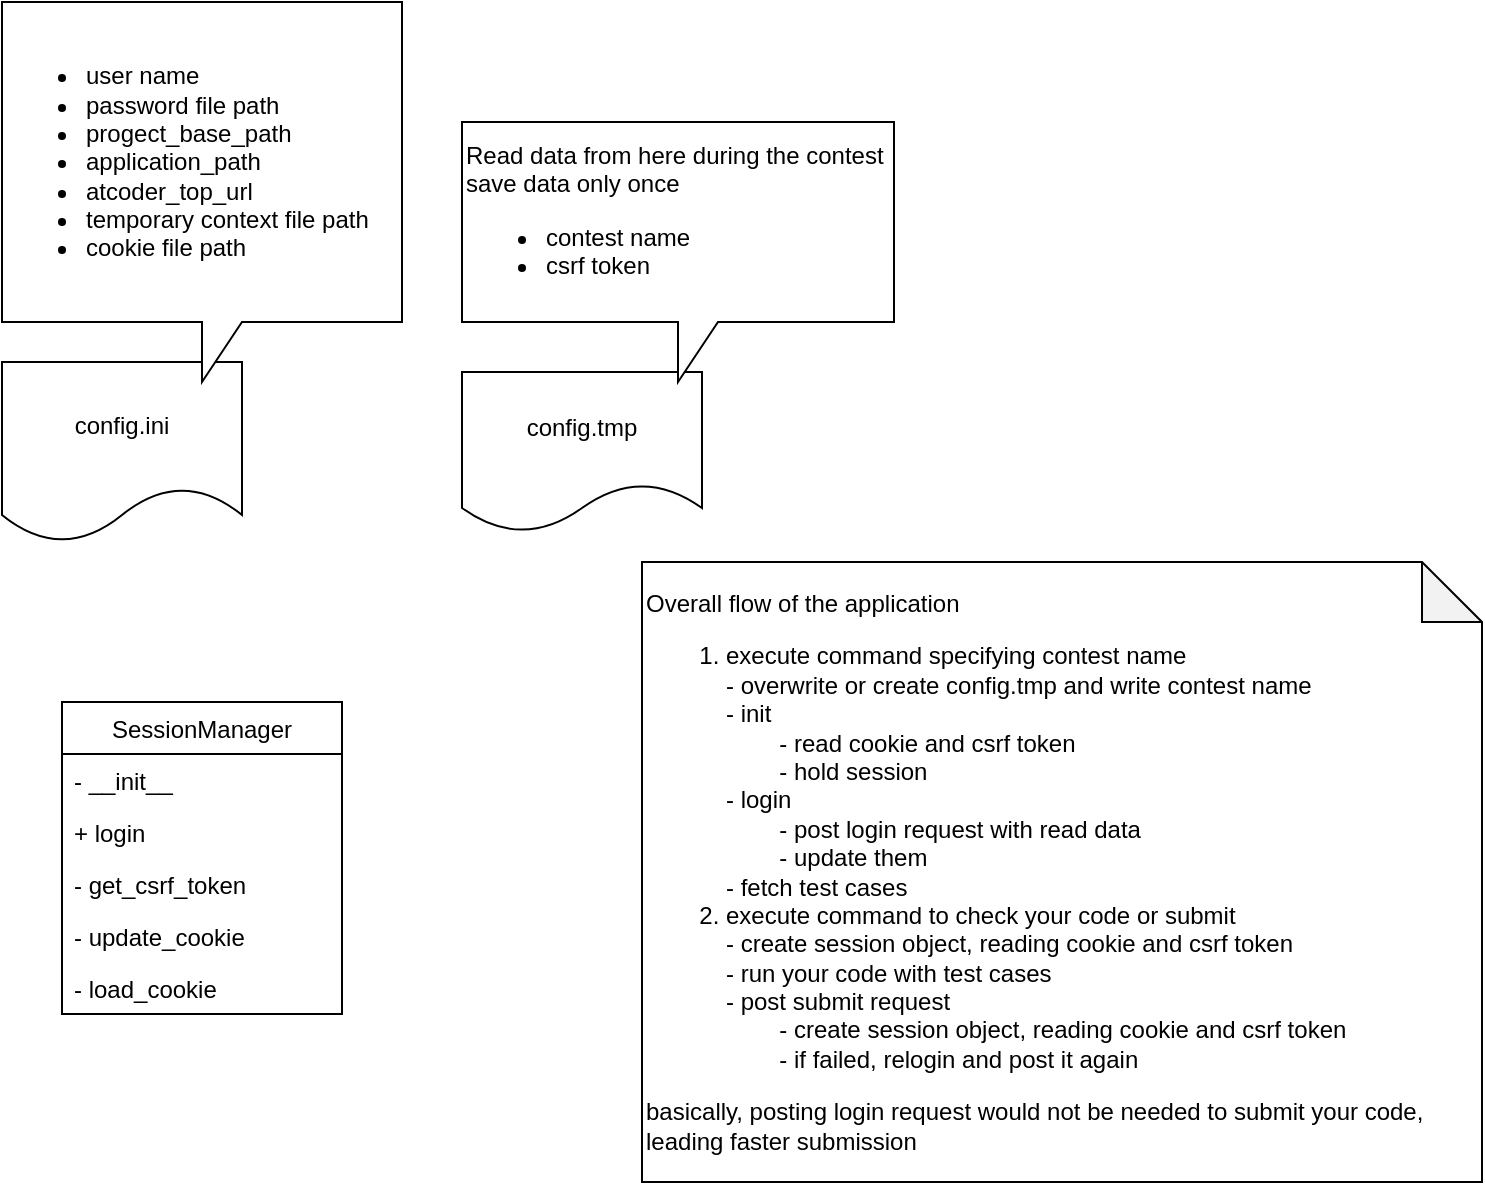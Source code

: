 <mxfile>
    <diagram id="VK7KH8LcjsUrmbXK_2rW" name="Page-1">
        <mxGraphModel dx="1204" dy="790" grid="1" gridSize="10" guides="1" tooltips="1" connect="1" arrows="1" fold="1" page="1" pageScale="1" pageWidth="827" pageHeight="1169" math="0" shadow="0">
            <root>
                <mxCell id="0"/>
                <mxCell id="1" parent="0"/>
                <mxCell id="2" value="config.ini" style="shape=document;whiteSpace=wrap;html=1;boundedLbl=1;" vertex="1" parent="1">
                    <mxGeometry x="50" y="200" width="120" height="90" as="geometry"/>
                </mxCell>
                <mxCell id="3" value="&lt;ul&gt;&lt;li&gt;user name&lt;/li&gt;&lt;li&gt;password file path&lt;/li&gt;&lt;li&gt;progect_base_path&lt;/li&gt;&lt;li&gt;application_path&lt;/li&gt;&lt;li&gt;atcoder_top_url&lt;/li&gt;&lt;li&gt;temporary context file path&lt;/li&gt;&lt;li&gt;cookie file path&lt;/li&gt;&lt;/ul&gt;" style="shape=callout;whiteSpace=wrap;html=1;perimeter=calloutPerimeter;align=left;" vertex="1" parent="1">
                    <mxGeometry x="50" y="20" width="200" height="190" as="geometry"/>
                </mxCell>
                <mxCell id="4" value="config.tmp" style="shape=document;whiteSpace=wrap;html=1;boundedLbl=1;" vertex="1" parent="1">
                    <mxGeometry x="280" y="205" width="120" height="80" as="geometry"/>
                </mxCell>
                <mxCell id="5" value="&lt;div&gt;Read data from here during the contest&lt;/div&gt;&lt;div&gt;save data only once&lt;/div&gt;&lt;ul&gt;&lt;li&gt;contest name&lt;/li&gt;&lt;li&gt;csrf token&lt;/li&gt;&lt;/ul&gt;" style="shape=callout;whiteSpace=wrap;html=1;perimeter=calloutPerimeter;align=left;" vertex="1" parent="1">
                    <mxGeometry x="280" y="80" width="216" height="130" as="geometry"/>
                </mxCell>
                <mxCell id="9" value="SessionManager" style="swimlane;fontStyle=0;childLayout=stackLayout;horizontal=1;startSize=26;horizontalStack=0;resizeParent=1;resizeParentMax=0;resizeLast=0;collapsible=1;marginBottom=0;" vertex="1" parent="1">
                    <mxGeometry x="80" y="370" width="140" height="156" as="geometry">
                        <mxRectangle x="80" y="370" width="50" height="26" as="alternateBounds"/>
                    </mxGeometry>
                </mxCell>
                <mxCell id="10" value="- __init__" style="text;strokeColor=none;fillColor=none;align=left;verticalAlign=top;spacingLeft=4;spacingRight=4;overflow=hidden;rotatable=0;points=[[0,0.5],[1,0.5]];portConstraint=eastwest;" vertex="1" parent="9">
                    <mxGeometry y="26" width="140" height="26" as="geometry"/>
                </mxCell>
                <mxCell id="11" value="+ login" style="text;strokeColor=none;fillColor=none;align=left;verticalAlign=top;spacingLeft=4;spacingRight=4;overflow=hidden;rotatable=0;points=[[0,0.5],[1,0.5]];portConstraint=eastwest;" vertex="1" parent="9">
                    <mxGeometry y="52" width="140" height="26" as="geometry"/>
                </mxCell>
                <mxCell id="12" value="- get_csrf_token" style="text;strokeColor=none;fillColor=none;align=left;verticalAlign=top;spacingLeft=4;spacingRight=4;overflow=hidden;rotatable=0;points=[[0,0.5],[1,0.5]];portConstraint=eastwest;" vertex="1" parent="9">
                    <mxGeometry y="78" width="140" height="26" as="geometry"/>
                </mxCell>
                <mxCell id="13" value="- update_cookie" style="text;strokeColor=none;fillColor=none;align=left;verticalAlign=top;spacingLeft=4;spacingRight=4;overflow=hidden;rotatable=0;points=[[0,0.5],[1,0.5]];portConstraint=eastwest;" vertex="1" parent="9">
                    <mxGeometry y="104" width="140" height="26" as="geometry"/>
                </mxCell>
                <mxCell id="14" value="- load_cookie" style="text;strokeColor=none;fillColor=none;align=left;verticalAlign=top;spacingLeft=4;spacingRight=4;overflow=hidden;rotatable=0;points=[[0,0.5],[1,0.5]];portConstraint=eastwest;" vertex="1" parent="9">
                    <mxGeometry y="130" width="140" height="26" as="geometry"/>
                </mxCell>
                <mxCell id="32" value="Overall flow of the application&lt;br&gt;&lt;ol&gt;&lt;li&gt;execute command specifying contest name&lt;br&gt;- overwrite or create config.tmp and write contest name&lt;br&gt;- init&lt;br&gt;&lt;span&gt;&#9;&lt;/span&gt;&lt;span style=&quot;white-space: pre&quot;&gt;&#9;&lt;/span&gt;- read cookie and csrf token&lt;br&gt;&lt;span&gt;&#9;&lt;/span&gt;&lt;span style=&quot;white-space: pre&quot;&gt;&#9;&lt;/span&gt;- hold session&lt;br&gt;- login&lt;br&gt;&lt;span&gt;&#9;&lt;/span&gt;&lt;span style=&quot;white-space: pre&quot;&gt;&#9;&lt;/span&gt;- post login request with read data&lt;br&gt;&lt;span&gt;&#9;&lt;/span&gt;&lt;span style=&quot;white-space: pre&quot;&gt;&#9;&lt;/span&gt;- update them&lt;br&gt;- fetch test cases&lt;/li&gt;&lt;li&gt;execute command to check your code or submit&lt;br&gt;- create session object, reading cookie and csrf token&lt;br&gt;- run your code with test cases&lt;br&gt;- post submit request&lt;br&gt;&lt;span&gt;&#9;&lt;/span&gt;&lt;span style=&quot;white-space: pre&quot;&gt;&#9;&lt;/span&gt;- create session object, reading cookie and csrf token&lt;br&gt;&lt;span&gt;&#9;&lt;/span&gt;&lt;span style=&quot;white-space: pre&quot;&gt;&#9;&lt;/span&gt;- if failed, relogin and post it again&lt;/li&gt;&lt;/ol&gt;&lt;div&gt;basically, posting login request would not be needed to submit your code, leading faster submission&lt;/div&gt;" style="shape=note;whiteSpace=wrap;html=1;backgroundOutline=1;darkOpacity=0.05;align=left;" vertex="1" parent="1">
                    <mxGeometry x="370" y="300" width="420" height="310" as="geometry"/>
                </mxCell>
            </root>
        </mxGraphModel>
    </diagram>
</mxfile>